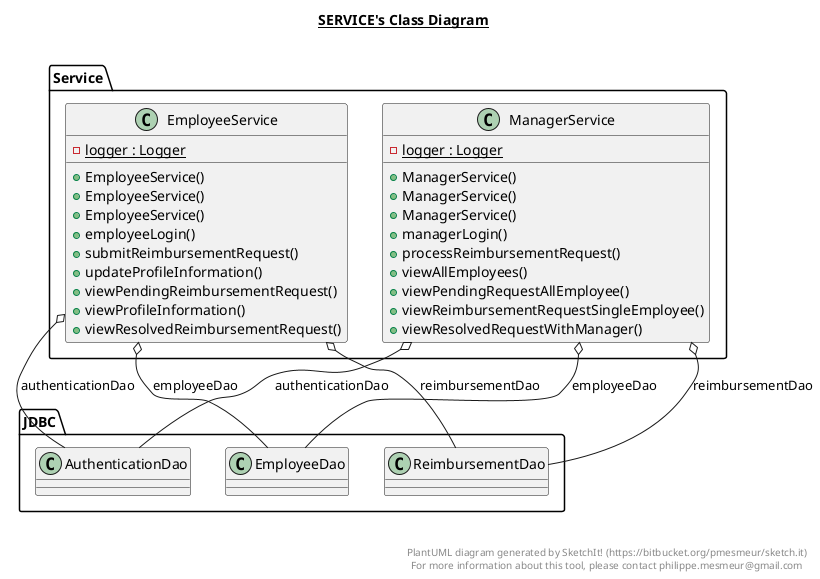 @startuml

title __SERVICE's Class Diagram__\n

  namespace Service {
    class Service.EmployeeService {
        {static} - logger : Logger
        + EmployeeService()
        + EmployeeService()
        + EmployeeService()
        + employeeLogin()
        + submitReimbursementRequest()
        + updateProfileInformation()
        + viewPendingReimbursementRequest()
        + viewProfileInformation()
        + viewResolvedReimbursementRequest()
    }
  }
  

  namespace Service {
    class Service.ManagerService {
        {static} - logger : Logger
        + ManagerService()
        + ManagerService()
        + ManagerService()
        + managerLogin()
        + processReimbursementRequest()
        + viewAllEmployees()
        + viewPendingRequestAllEmployee()
        + viewReimbursementRequestSingleEmployee()
        + viewResolvedRequestWithManager()
    }
  }
  

  Service.EmployeeService o-- JDBC.AuthenticationDao : authenticationDao
  Service.EmployeeService o-- JDBC.EmployeeDao : employeeDao
  Service.EmployeeService o-- JDBC.ReimbursementDao : reimbursementDao
  Service.ManagerService o-- JDBC.AuthenticationDao : authenticationDao
  Service.ManagerService o-- JDBC.EmployeeDao : employeeDao
  Service.ManagerService o-- JDBC.ReimbursementDao : reimbursementDao


right footer


PlantUML diagram generated by SketchIt! (https://bitbucket.org/pmesmeur/sketch.it)
For more information about this tool, please contact philippe.mesmeur@gmail.com
endfooter

@enduml
